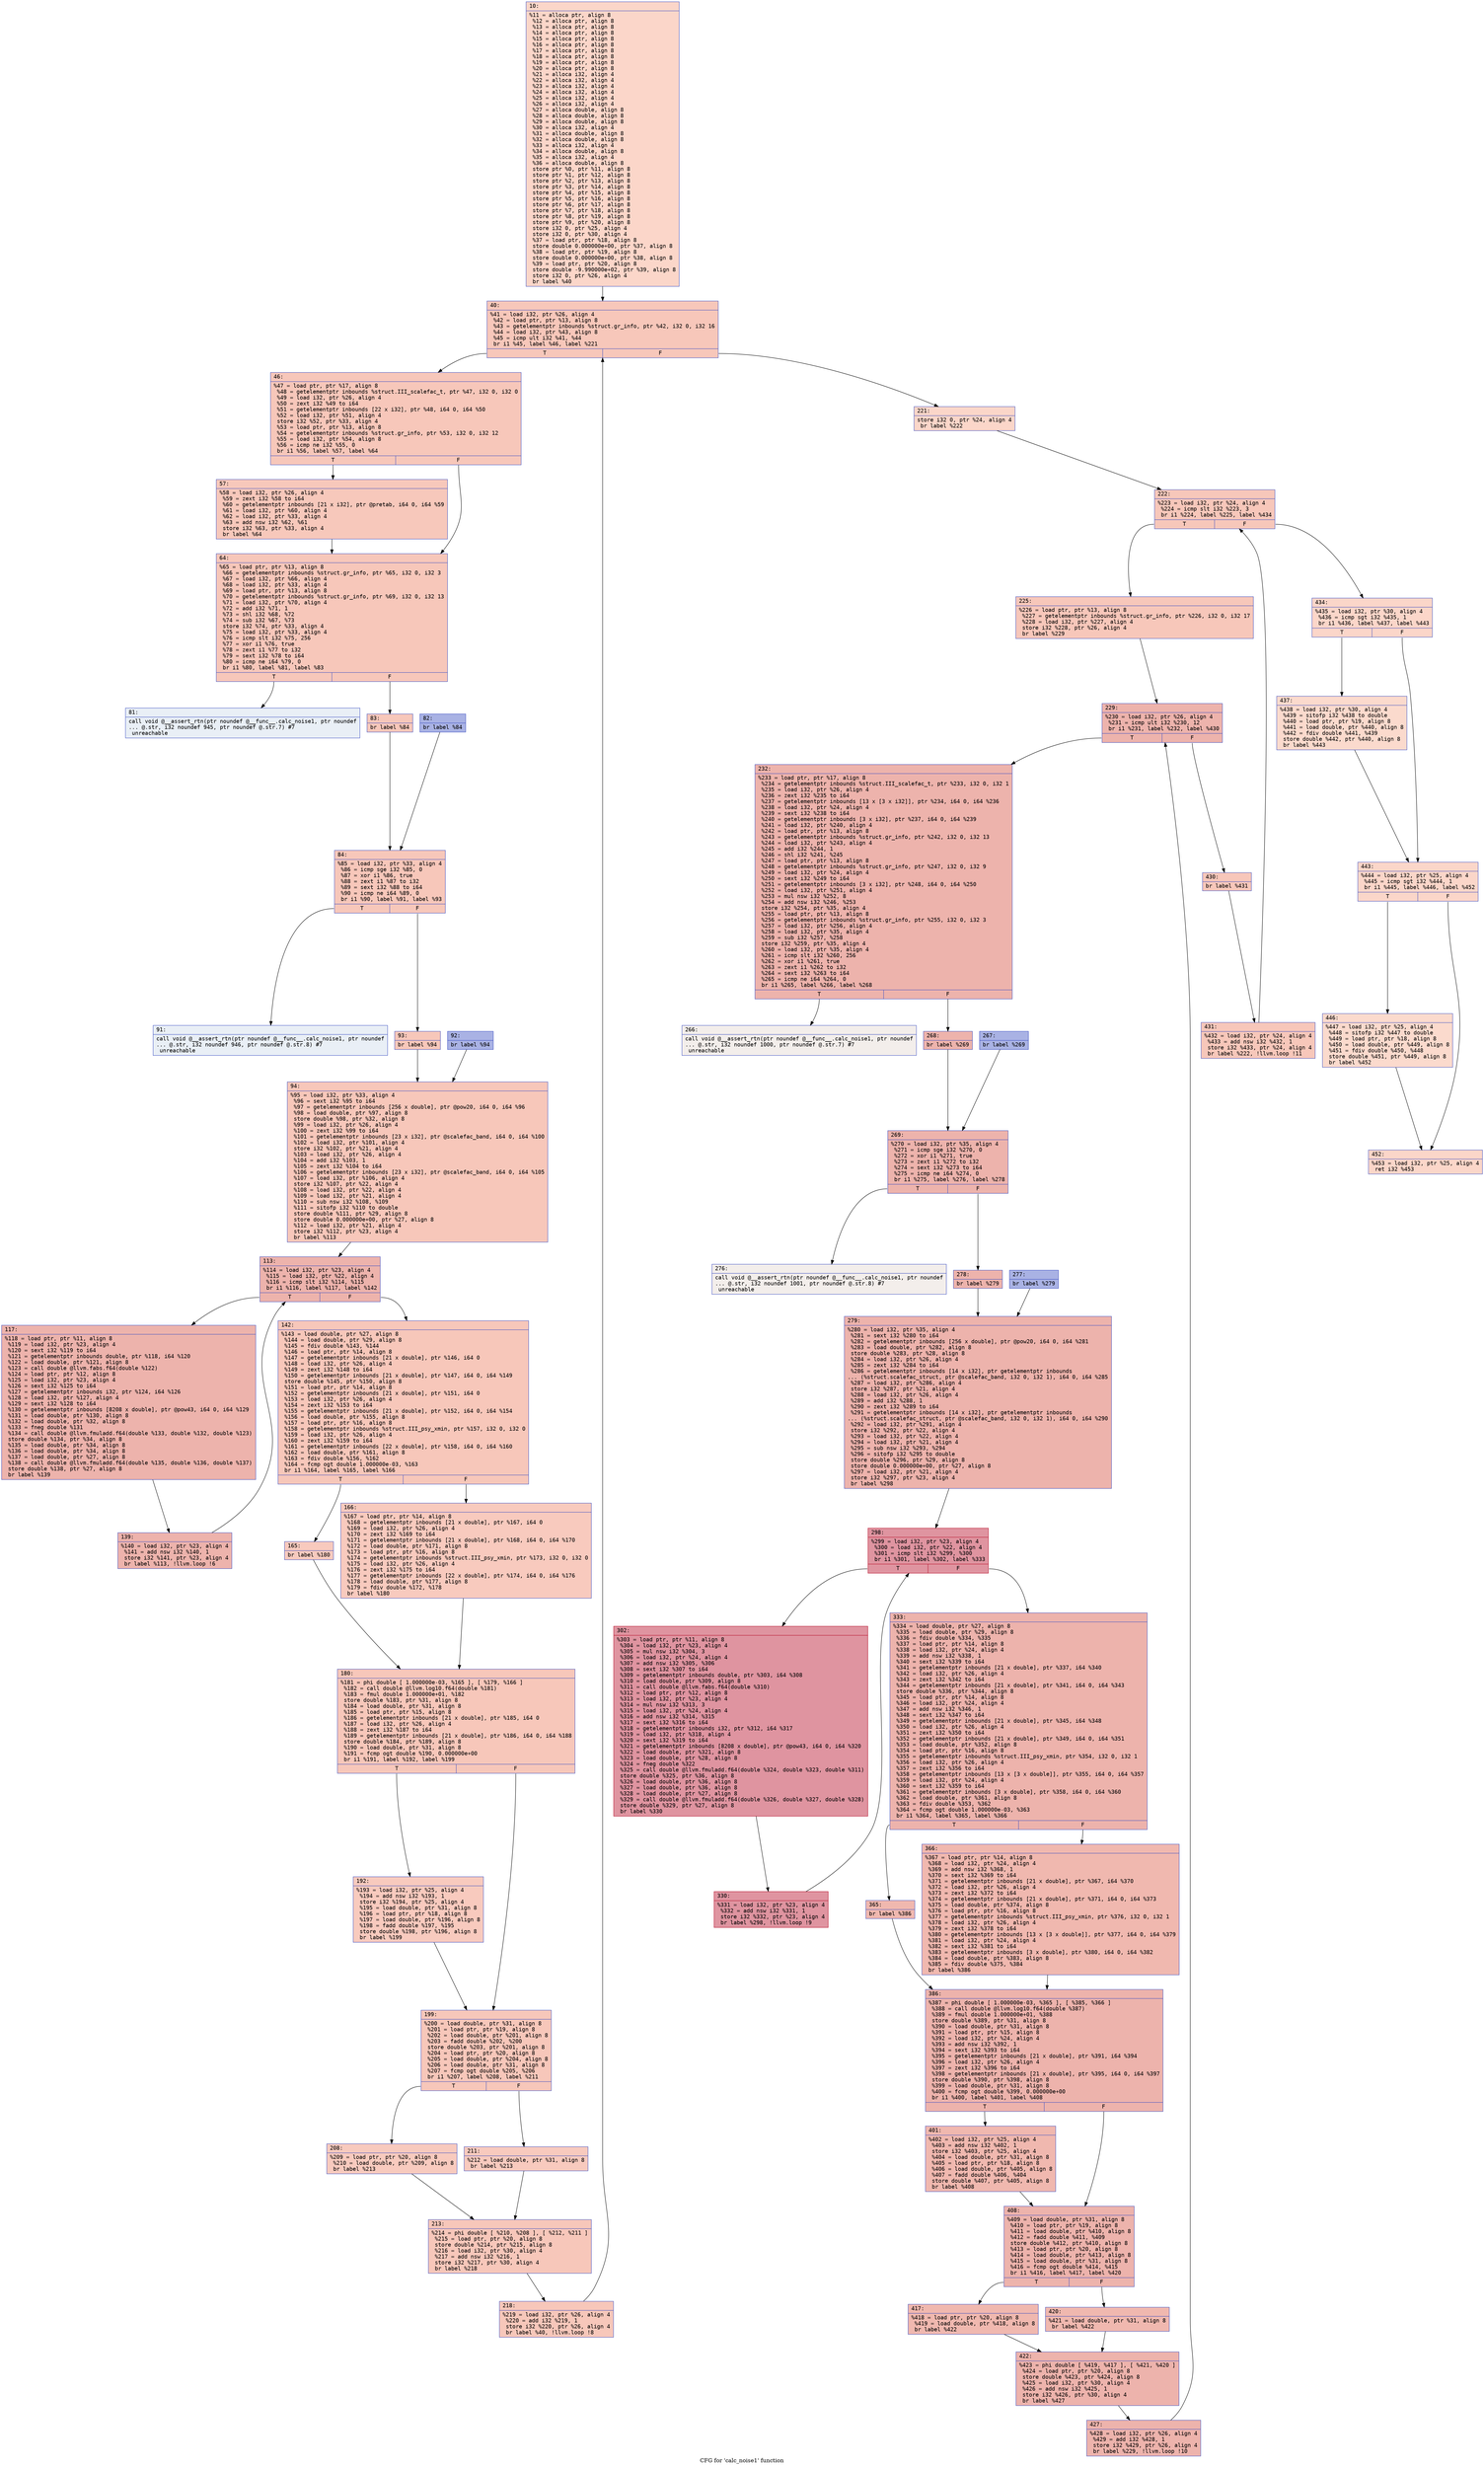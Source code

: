 digraph "CFG for 'calc_noise1' function" {
	label="CFG for 'calc_noise1' function";

	Node0x600000628050 [shape=record,color="#3d50c3ff", style=filled, fillcolor="#f6a38570" fontname="Courier",label="{10:\l|  %11 = alloca ptr, align 8\l  %12 = alloca ptr, align 8\l  %13 = alloca ptr, align 8\l  %14 = alloca ptr, align 8\l  %15 = alloca ptr, align 8\l  %16 = alloca ptr, align 8\l  %17 = alloca ptr, align 8\l  %18 = alloca ptr, align 8\l  %19 = alloca ptr, align 8\l  %20 = alloca ptr, align 8\l  %21 = alloca i32, align 4\l  %22 = alloca i32, align 4\l  %23 = alloca i32, align 4\l  %24 = alloca i32, align 4\l  %25 = alloca i32, align 4\l  %26 = alloca i32, align 4\l  %27 = alloca double, align 8\l  %28 = alloca double, align 8\l  %29 = alloca double, align 8\l  %30 = alloca i32, align 4\l  %31 = alloca double, align 8\l  %32 = alloca double, align 8\l  %33 = alloca i32, align 4\l  %34 = alloca double, align 8\l  %35 = alloca i32, align 4\l  %36 = alloca double, align 8\l  store ptr %0, ptr %11, align 8\l  store ptr %1, ptr %12, align 8\l  store ptr %2, ptr %13, align 8\l  store ptr %3, ptr %14, align 8\l  store ptr %4, ptr %15, align 8\l  store ptr %5, ptr %16, align 8\l  store ptr %6, ptr %17, align 8\l  store ptr %7, ptr %18, align 8\l  store ptr %8, ptr %19, align 8\l  store ptr %9, ptr %20, align 8\l  store i32 0, ptr %25, align 4\l  store i32 0, ptr %30, align 4\l  %37 = load ptr, ptr %18, align 8\l  store double 0.000000e+00, ptr %37, align 8\l  %38 = load ptr, ptr %19, align 8\l  store double 0.000000e+00, ptr %38, align 8\l  %39 = load ptr, ptr %20, align 8\l  store double -9.990000e+02, ptr %39, align 8\l  store i32 0, ptr %26, align 4\l  br label %40\l}"];
	Node0x600000628050 -> Node0x6000006280a0[tooltip="10 -> 40\nProbability 100.00%" ];
	Node0x6000006280a0 [shape=record,color="#3d50c3ff", style=filled, fillcolor="#ec7f6370" fontname="Courier",label="{40:\l|  %41 = load i32, ptr %26, align 4\l  %42 = load ptr, ptr %13, align 8\l  %43 = getelementptr inbounds %struct.gr_info, ptr %42, i32 0, i32 16\l  %44 = load i32, ptr %43, align 8\l  %45 = icmp ult i32 %41, %44\l  br i1 %45, label %46, label %221\l|{<s0>T|<s1>F}}"];
	Node0x6000006280a0:s0 -> Node0x6000006280f0[tooltip="40 -> 46\nProbability 96.88%" ];
	Node0x6000006280a0:s1 -> Node0x600000628870[tooltip="40 -> 221\nProbability 3.12%" ];
	Node0x6000006280f0 [shape=record,color="#3d50c3ff", style=filled, fillcolor="#ec7f6370" fontname="Courier",label="{46:\l|  %47 = load ptr, ptr %17, align 8\l  %48 = getelementptr inbounds %struct.III_scalefac_t, ptr %47, i32 0, i32 0\l  %49 = load i32, ptr %26, align 4\l  %50 = zext i32 %49 to i64\l  %51 = getelementptr inbounds [22 x i32], ptr %48, i64 0, i64 %50\l  %52 = load i32, ptr %51, align 4\l  store i32 %52, ptr %33, align 4\l  %53 = load ptr, ptr %13, align 8\l  %54 = getelementptr inbounds %struct.gr_info, ptr %53, i32 0, i32 12\l  %55 = load i32, ptr %54, align 8\l  %56 = icmp ne i32 %55, 0\l  br i1 %56, label %57, label %64\l|{<s0>T|<s1>F}}"];
	Node0x6000006280f0:s0 -> Node0x600000628140[tooltip="46 -> 57\nProbability 62.50%" ];
	Node0x6000006280f0:s1 -> Node0x600000628190[tooltip="46 -> 64\nProbability 37.50%" ];
	Node0x600000628140 [shape=record,color="#3d50c3ff", style=filled, fillcolor="#ed836670" fontname="Courier",label="{57:\l|  %58 = load i32, ptr %26, align 4\l  %59 = zext i32 %58 to i64\l  %60 = getelementptr inbounds [21 x i32], ptr @pretab, i64 0, i64 %59\l  %61 = load i32, ptr %60, align 4\l  %62 = load i32, ptr %33, align 4\l  %63 = add nsw i32 %62, %61\l  store i32 %63, ptr %33, align 4\l  br label %64\l}"];
	Node0x600000628140 -> Node0x600000628190[tooltip="57 -> 64\nProbability 100.00%" ];
	Node0x600000628190 [shape=record,color="#3d50c3ff", style=filled, fillcolor="#ec7f6370" fontname="Courier",label="{64:\l|  %65 = load ptr, ptr %13, align 8\l  %66 = getelementptr inbounds %struct.gr_info, ptr %65, i32 0, i32 3\l  %67 = load i32, ptr %66, align 4\l  %68 = load i32, ptr %33, align 4\l  %69 = load ptr, ptr %13, align 8\l  %70 = getelementptr inbounds %struct.gr_info, ptr %69, i32 0, i32 13\l  %71 = load i32, ptr %70, align 4\l  %72 = add i32 %71, 1\l  %73 = shl i32 %68, %72\l  %74 = sub i32 %67, %73\l  store i32 %74, ptr %33, align 4\l  %75 = load i32, ptr %33, align 4\l  %76 = icmp slt i32 %75, 256\l  %77 = xor i1 %76, true\l  %78 = zext i1 %77 to i32\l  %79 = sext i32 %78 to i64\l  %80 = icmp ne i64 %79, 0\l  br i1 %80, label %81, label %83\l|{<s0>T|<s1>F}}"];
	Node0x600000628190:s0 -> Node0x6000006281e0[tooltip="64 -> 81\nProbability 0.00%" ];
	Node0x600000628190:s1 -> Node0x600000628280[tooltip="64 -> 83\nProbability 100.00%" ];
	Node0x6000006281e0 [shape=record,color="#3d50c3ff", style=filled, fillcolor="#cedaeb70" fontname="Courier",label="{81:\l|  call void @__assert_rtn(ptr noundef @__func__.calc_noise1, ptr noundef\l... @.str, i32 noundef 945, ptr noundef @.str.7) #7\l  unreachable\l}"];
	Node0x600000628230 [shape=record,color="#3d50c3ff", style=filled, fillcolor="#3d50c370" fontname="Courier",label="{82:\l|  br label %84\l}"];
	Node0x600000628230 -> Node0x6000006282d0[tooltip="82 -> 84\nProbability 100.00%" ];
	Node0x600000628280 [shape=record,color="#3d50c3ff", style=filled, fillcolor="#ec7f6370" fontname="Courier",label="{83:\l|  br label %84\l}"];
	Node0x600000628280 -> Node0x6000006282d0[tooltip="83 -> 84\nProbability 100.00%" ];
	Node0x6000006282d0 [shape=record,color="#3d50c3ff", style=filled, fillcolor="#ec7f6370" fontname="Courier",label="{84:\l|  %85 = load i32, ptr %33, align 4\l  %86 = icmp sge i32 %85, 0\l  %87 = xor i1 %86, true\l  %88 = zext i1 %87 to i32\l  %89 = sext i32 %88 to i64\l  %90 = icmp ne i64 %89, 0\l  br i1 %90, label %91, label %93\l|{<s0>T|<s1>F}}"];
	Node0x6000006282d0:s0 -> Node0x600000628320[tooltip="84 -> 91\nProbability 0.00%" ];
	Node0x6000006282d0:s1 -> Node0x6000006283c0[tooltip="84 -> 93\nProbability 100.00%" ];
	Node0x600000628320 [shape=record,color="#3d50c3ff", style=filled, fillcolor="#cedaeb70" fontname="Courier",label="{91:\l|  call void @__assert_rtn(ptr noundef @__func__.calc_noise1, ptr noundef\l... @.str, i32 noundef 946, ptr noundef @.str.8) #7\l  unreachable\l}"];
	Node0x600000628370 [shape=record,color="#3d50c3ff", style=filled, fillcolor="#3d50c370" fontname="Courier",label="{92:\l|  br label %94\l}"];
	Node0x600000628370 -> Node0x600000628410[tooltip="92 -> 94\nProbability 100.00%" ];
	Node0x6000006283c0 [shape=record,color="#3d50c3ff", style=filled, fillcolor="#ec7f6370" fontname="Courier",label="{93:\l|  br label %94\l}"];
	Node0x6000006283c0 -> Node0x600000628410[tooltip="93 -> 94\nProbability 100.00%" ];
	Node0x600000628410 [shape=record,color="#3d50c3ff", style=filled, fillcolor="#ec7f6370" fontname="Courier",label="{94:\l|  %95 = load i32, ptr %33, align 4\l  %96 = sext i32 %95 to i64\l  %97 = getelementptr inbounds [256 x double], ptr @pow20, i64 0, i64 %96\l  %98 = load double, ptr %97, align 8\l  store double %98, ptr %32, align 8\l  %99 = load i32, ptr %26, align 4\l  %100 = zext i32 %99 to i64\l  %101 = getelementptr inbounds [23 x i32], ptr @scalefac_band, i64 0, i64 %100\l  %102 = load i32, ptr %101, align 4\l  store i32 %102, ptr %21, align 4\l  %103 = load i32, ptr %26, align 4\l  %104 = add i32 %103, 1\l  %105 = zext i32 %104 to i64\l  %106 = getelementptr inbounds [23 x i32], ptr @scalefac_band, i64 0, i64 %105\l  %107 = load i32, ptr %106, align 4\l  store i32 %107, ptr %22, align 4\l  %108 = load i32, ptr %22, align 4\l  %109 = load i32, ptr %21, align 4\l  %110 = sub nsw i32 %108, %109\l  %111 = sitofp i32 %110 to double\l  store double %111, ptr %29, align 8\l  store double 0.000000e+00, ptr %27, align 8\l  %112 = load i32, ptr %21, align 4\l  store i32 %112, ptr %23, align 4\l  br label %113\l}"];
	Node0x600000628410 -> Node0x600000628460[tooltip="94 -> 113\nProbability 100.00%" ];
	Node0x600000628460 [shape=record,color="#3d50c3ff", style=filled, fillcolor="#d6524470" fontname="Courier",label="{113:\l|  %114 = load i32, ptr %23, align 4\l  %115 = load i32, ptr %22, align 4\l  %116 = icmp slt i32 %114, %115\l  br i1 %116, label %117, label %142\l|{<s0>T|<s1>F}}"];
	Node0x600000628460:s0 -> Node0x6000006284b0[tooltip="113 -> 117\nProbability 96.88%" ];
	Node0x600000628460:s1 -> Node0x600000628550[tooltip="113 -> 142\nProbability 3.12%" ];
	Node0x6000006284b0 [shape=record,color="#3d50c3ff", style=filled, fillcolor="#d6524470" fontname="Courier",label="{117:\l|  %118 = load ptr, ptr %11, align 8\l  %119 = load i32, ptr %23, align 4\l  %120 = sext i32 %119 to i64\l  %121 = getelementptr inbounds double, ptr %118, i64 %120\l  %122 = load double, ptr %121, align 8\l  %123 = call double @llvm.fabs.f64(double %122)\l  %124 = load ptr, ptr %12, align 8\l  %125 = load i32, ptr %23, align 4\l  %126 = sext i32 %125 to i64\l  %127 = getelementptr inbounds i32, ptr %124, i64 %126\l  %128 = load i32, ptr %127, align 4\l  %129 = sext i32 %128 to i64\l  %130 = getelementptr inbounds [8208 x double], ptr @pow43, i64 0, i64 %129\l  %131 = load double, ptr %130, align 8\l  %132 = load double, ptr %32, align 8\l  %133 = fneg double %131\l  %134 = call double @llvm.fmuladd.f64(double %133, double %132, double %123)\l  store double %134, ptr %34, align 8\l  %135 = load double, ptr %34, align 8\l  %136 = load double, ptr %34, align 8\l  %137 = load double, ptr %27, align 8\l  %138 = call double @llvm.fmuladd.f64(double %135, double %136, double %137)\l  store double %138, ptr %27, align 8\l  br label %139\l}"];
	Node0x6000006284b0 -> Node0x600000628500[tooltip="117 -> 139\nProbability 100.00%" ];
	Node0x600000628500 [shape=record,color="#3d50c3ff", style=filled, fillcolor="#d6524470" fontname="Courier",label="{139:\l|  %140 = load i32, ptr %23, align 4\l  %141 = add nsw i32 %140, 1\l  store i32 %141, ptr %23, align 4\l  br label %113, !llvm.loop !6\l}"];
	Node0x600000628500 -> Node0x600000628460[tooltip="139 -> 113\nProbability 100.00%" ];
	Node0x600000628550 [shape=record,color="#3d50c3ff", style=filled, fillcolor="#ec7f6370" fontname="Courier",label="{142:\l|  %143 = load double, ptr %27, align 8\l  %144 = load double, ptr %29, align 8\l  %145 = fdiv double %143, %144\l  %146 = load ptr, ptr %14, align 8\l  %147 = getelementptr inbounds [21 x double], ptr %146, i64 0\l  %148 = load i32, ptr %26, align 4\l  %149 = zext i32 %148 to i64\l  %150 = getelementptr inbounds [21 x double], ptr %147, i64 0, i64 %149\l  store double %145, ptr %150, align 8\l  %151 = load ptr, ptr %14, align 8\l  %152 = getelementptr inbounds [21 x double], ptr %151, i64 0\l  %153 = load i32, ptr %26, align 4\l  %154 = zext i32 %153 to i64\l  %155 = getelementptr inbounds [21 x double], ptr %152, i64 0, i64 %154\l  %156 = load double, ptr %155, align 8\l  %157 = load ptr, ptr %16, align 8\l  %158 = getelementptr inbounds %struct.III_psy_xmin, ptr %157, i32 0, i32 0\l  %159 = load i32, ptr %26, align 4\l  %160 = zext i32 %159 to i64\l  %161 = getelementptr inbounds [22 x double], ptr %158, i64 0, i64 %160\l  %162 = load double, ptr %161, align 8\l  %163 = fdiv double %156, %162\l  %164 = fcmp ogt double 1.000000e-03, %163\l  br i1 %164, label %165, label %166\l|{<s0>T|<s1>F}}"];
	Node0x600000628550:s0 -> Node0x6000006285a0[tooltip="142 -> 165\nProbability 50.00%" ];
	Node0x600000628550:s1 -> Node0x6000006285f0[tooltip="142 -> 166\nProbability 50.00%" ];
	Node0x6000006285a0 [shape=record,color="#3d50c3ff", style=filled, fillcolor="#ef886b70" fontname="Courier",label="{165:\l|  br label %180\l}"];
	Node0x6000006285a0 -> Node0x600000628640[tooltip="165 -> 180\nProbability 100.00%" ];
	Node0x6000006285f0 [shape=record,color="#3d50c3ff", style=filled, fillcolor="#ef886b70" fontname="Courier",label="{166:\l|  %167 = load ptr, ptr %14, align 8\l  %168 = getelementptr inbounds [21 x double], ptr %167, i64 0\l  %169 = load i32, ptr %26, align 4\l  %170 = zext i32 %169 to i64\l  %171 = getelementptr inbounds [21 x double], ptr %168, i64 0, i64 %170\l  %172 = load double, ptr %171, align 8\l  %173 = load ptr, ptr %16, align 8\l  %174 = getelementptr inbounds %struct.III_psy_xmin, ptr %173, i32 0, i32 0\l  %175 = load i32, ptr %26, align 4\l  %176 = zext i32 %175 to i64\l  %177 = getelementptr inbounds [22 x double], ptr %174, i64 0, i64 %176\l  %178 = load double, ptr %177, align 8\l  %179 = fdiv double %172, %178\l  br label %180\l}"];
	Node0x6000006285f0 -> Node0x600000628640[tooltip="166 -> 180\nProbability 100.00%" ];
	Node0x600000628640 [shape=record,color="#3d50c3ff", style=filled, fillcolor="#ec7f6370" fontname="Courier",label="{180:\l|  %181 = phi double [ 1.000000e-03, %165 ], [ %179, %166 ]\l  %182 = call double @llvm.log10.f64(double %181)\l  %183 = fmul double 1.000000e+01, %182\l  store double %183, ptr %31, align 8\l  %184 = load double, ptr %31, align 8\l  %185 = load ptr, ptr %15, align 8\l  %186 = getelementptr inbounds [21 x double], ptr %185, i64 0\l  %187 = load i32, ptr %26, align 4\l  %188 = zext i32 %187 to i64\l  %189 = getelementptr inbounds [21 x double], ptr %186, i64 0, i64 %188\l  store double %184, ptr %189, align 8\l  %190 = load double, ptr %31, align 8\l  %191 = fcmp ogt double %190, 0.000000e+00\l  br i1 %191, label %192, label %199\l|{<s0>T|<s1>F}}"];
	Node0x600000628640:s0 -> Node0x600000628690[tooltip="180 -> 192\nProbability 50.00%" ];
	Node0x600000628640:s1 -> Node0x6000006286e0[tooltip="180 -> 199\nProbability 50.00%" ];
	Node0x600000628690 [shape=record,color="#3d50c3ff", style=filled, fillcolor="#ef886b70" fontname="Courier",label="{192:\l|  %193 = load i32, ptr %25, align 4\l  %194 = add nsw i32 %193, 1\l  store i32 %194, ptr %25, align 4\l  %195 = load double, ptr %31, align 8\l  %196 = load ptr, ptr %18, align 8\l  %197 = load double, ptr %196, align 8\l  %198 = fadd double %197, %195\l  store double %198, ptr %196, align 8\l  br label %199\l}"];
	Node0x600000628690 -> Node0x6000006286e0[tooltip="192 -> 199\nProbability 100.00%" ];
	Node0x6000006286e0 [shape=record,color="#3d50c3ff", style=filled, fillcolor="#ec7f6370" fontname="Courier",label="{199:\l|  %200 = load double, ptr %31, align 8\l  %201 = load ptr, ptr %19, align 8\l  %202 = load double, ptr %201, align 8\l  %203 = fadd double %202, %200\l  store double %203, ptr %201, align 8\l  %204 = load ptr, ptr %20, align 8\l  %205 = load double, ptr %204, align 8\l  %206 = load double, ptr %31, align 8\l  %207 = fcmp ogt double %205, %206\l  br i1 %207, label %208, label %211\l|{<s0>T|<s1>F}}"];
	Node0x6000006286e0:s0 -> Node0x600000628730[tooltip="199 -> 208\nProbability 50.00%" ];
	Node0x6000006286e0:s1 -> Node0x600000628780[tooltip="199 -> 211\nProbability 50.00%" ];
	Node0x600000628730 [shape=record,color="#3d50c3ff", style=filled, fillcolor="#ef886b70" fontname="Courier",label="{208:\l|  %209 = load ptr, ptr %20, align 8\l  %210 = load double, ptr %209, align 8\l  br label %213\l}"];
	Node0x600000628730 -> Node0x6000006287d0[tooltip="208 -> 213\nProbability 100.00%" ];
	Node0x600000628780 [shape=record,color="#3d50c3ff", style=filled, fillcolor="#ef886b70" fontname="Courier",label="{211:\l|  %212 = load double, ptr %31, align 8\l  br label %213\l}"];
	Node0x600000628780 -> Node0x6000006287d0[tooltip="211 -> 213\nProbability 100.00%" ];
	Node0x6000006287d0 [shape=record,color="#3d50c3ff", style=filled, fillcolor="#ec7f6370" fontname="Courier",label="{213:\l|  %214 = phi double [ %210, %208 ], [ %212, %211 ]\l  %215 = load ptr, ptr %20, align 8\l  store double %214, ptr %215, align 8\l  %216 = load i32, ptr %30, align 4\l  %217 = add nsw i32 %216, 1\l  store i32 %217, ptr %30, align 4\l  br label %218\l}"];
	Node0x6000006287d0 -> Node0x600000628820[tooltip="213 -> 218\nProbability 100.00%" ];
	Node0x600000628820 [shape=record,color="#3d50c3ff", style=filled, fillcolor="#ec7f6370" fontname="Courier",label="{218:\l|  %219 = load i32, ptr %26, align 4\l  %220 = add i32 %219, 1\l  store i32 %220, ptr %26, align 4\l  br label %40, !llvm.loop !8\l}"];
	Node0x600000628820 -> Node0x6000006280a0[tooltip="218 -> 40\nProbability 100.00%" ];
	Node0x600000628870 [shape=record,color="#3d50c3ff", style=filled, fillcolor="#f6a38570" fontname="Courier",label="{221:\l|  store i32 0, ptr %24, align 4\l  br label %222\l}"];
	Node0x600000628870 -> Node0x6000006288c0[tooltip="221 -> 222\nProbability 100.00%" ];
	Node0x6000006288c0 [shape=record,color="#3d50c3ff", style=filled, fillcolor="#ec7f6370" fontname="Courier",label="{222:\l|  %223 = load i32, ptr %24, align 4\l  %224 = icmp slt i32 %223, 3\l  br i1 %224, label %225, label %434\l|{<s0>T|<s1>F}}"];
	Node0x6000006288c0:s0 -> Node0x600000628910[tooltip="222 -> 225\nProbability 96.88%" ];
	Node0x6000006288c0:s1 -> Node0x600000629130[tooltip="222 -> 434\nProbability 3.12%" ];
	Node0x600000628910 [shape=record,color="#3d50c3ff", style=filled, fillcolor="#ec7f6370" fontname="Courier",label="{225:\l|  %226 = load ptr, ptr %13, align 8\l  %227 = getelementptr inbounds %struct.gr_info, ptr %226, i32 0, i32 17\l  %228 = load i32, ptr %227, align 4\l  store i32 %228, ptr %26, align 4\l  br label %229\l}"];
	Node0x600000628910 -> Node0x600000628960[tooltip="225 -> 229\nProbability 100.00%" ];
	Node0x600000628960 [shape=record,color="#3d50c3ff", style=filled, fillcolor="#d6524470" fontname="Courier",label="{229:\l|  %230 = load i32, ptr %26, align 4\l  %231 = icmp ult i32 %230, 12\l  br i1 %231, label %232, label %430\l|{<s0>T|<s1>F}}"];
	Node0x600000628960:s0 -> Node0x6000006289b0[tooltip="229 -> 232\nProbability 96.88%" ];
	Node0x600000628960:s1 -> Node0x600000629090[tooltip="229 -> 430\nProbability 3.12%" ];
	Node0x6000006289b0 [shape=record,color="#3d50c3ff", style=filled, fillcolor="#d6524470" fontname="Courier",label="{232:\l|  %233 = load ptr, ptr %17, align 8\l  %234 = getelementptr inbounds %struct.III_scalefac_t, ptr %233, i32 0, i32 1\l  %235 = load i32, ptr %26, align 4\l  %236 = zext i32 %235 to i64\l  %237 = getelementptr inbounds [13 x [3 x i32]], ptr %234, i64 0, i64 %236\l  %238 = load i32, ptr %24, align 4\l  %239 = sext i32 %238 to i64\l  %240 = getelementptr inbounds [3 x i32], ptr %237, i64 0, i64 %239\l  %241 = load i32, ptr %240, align 4\l  %242 = load ptr, ptr %13, align 8\l  %243 = getelementptr inbounds %struct.gr_info, ptr %242, i32 0, i32 13\l  %244 = load i32, ptr %243, align 4\l  %245 = add i32 %244, 1\l  %246 = shl i32 %241, %245\l  %247 = load ptr, ptr %13, align 8\l  %248 = getelementptr inbounds %struct.gr_info, ptr %247, i32 0, i32 9\l  %249 = load i32, ptr %24, align 4\l  %250 = sext i32 %249 to i64\l  %251 = getelementptr inbounds [3 x i32], ptr %248, i64 0, i64 %250\l  %252 = load i32, ptr %251, align 4\l  %253 = mul nsw i32 %252, 8\l  %254 = add nsw i32 %246, %253\l  store i32 %254, ptr %35, align 4\l  %255 = load ptr, ptr %13, align 8\l  %256 = getelementptr inbounds %struct.gr_info, ptr %255, i32 0, i32 3\l  %257 = load i32, ptr %256, align 4\l  %258 = load i32, ptr %35, align 4\l  %259 = sub i32 %257, %258\l  store i32 %259, ptr %35, align 4\l  %260 = load i32, ptr %35, align 4\l  %261 = icmp slt i32 %260, 256\l  %262 = xor i1 %261, true\l  %263 = zext i1 %262 to i32\l  %264 = sext i32 %263 to i64\l  %265 = icmp ne i64 %264, 0\l  br i1 %265, label %266, label %268\l|{<s0>T|<s1>F}}"];
	Node0x6000006289b0:s0 -> Node0x600000628a00[tooltip="232 -> 266\nProbability 0.00%" ];
	Node0x6000006289b0:s1 -> Node0x600000628aa0[tooltip="232 -> 268\nProbability 100.00%" ];
	Node0x600000628a00 [shape=record,color="#3d50c3ff", style=filled, fillcolor="#e5d8d170" fontname="Courier",label="{266:\l|  call void @__assert_rtn(ptr noundef @__func__.calc_noise1, ptr noundef\l... @.str, i32 noundef 1000, ptr noundef @.str.7) #7\l  unreachable\l}"];
	Node0x600000628a50 [shape=record,color="#3d50c3ff", style=filled, fillcolor="#3d50c370" fontname="Courier",label="{267:\l|  br label %269\l}"];
	Node0x600000628a50 -> Node0x600000628af0[tooltip="267 -> 269\nProbability 100.00%" ];
	Node0x600000628aa0 [shape=record,color="#3d50c3ff", style=filled, fillcolor="#d6524470" fontname="Courier",label="{268:\l|  br label %269\l}"];
	Node0x600000628aa0 -> Node0x600000628af0[tooltip="268 -> 269\nProbability 100.00%" ];
	Node0x600000628af0 [shape=record,color="#3d50c3ff", style=filled, fillcolor="#d6524470" fontname="Courier",label="{269:\l|  %270 = load i32, ptr %35, align 4\l  %271 = icmp sge i32 %270, 0\l  %272 = xor i1 %271, true\l  %273 = zext i1 %272 to i32\l  %274 = sext i32 %273 to i64\l  %275 = icmp ne i64 %274, 0\l  br i1 %275, label %276, label %278\l|{<s0>T|<s1>F}}"];
	Node0x600000628af0:s0 -> Node0x600000628b40[tooltip="269 -> 276\nProbability 0.00%" ];
	Node0x600000628af0:s1 -> Node0x600000628be0[tooltip="269 -> 278\nProbability 100.00%" ];
	Node0x600000628b40 [shape=record,color="#3d50c3ff", style=filled, fillcolor="#e5d8d170" fontname="Courier",label="{276:\l|  call void @__assert_rtn(ptr noundef @__func__.calc_noise1, ptr noundef\l... @.str, i32 noundef 1001, ptr noundef @.str.8) #7\l  unreachable\l}"];
	Node0x600000628b90 [shape=record,color="#3d50c3ff", style=filled, fillcolor="#3d50c370" fontname="Courier",label="{277:\l|  br label %279\l}"];
	Node0x600000628b90 -> Node0x600000628c30[tooltip="277 -> 279\nProbability 100.00%" ];
	Node0x600000628be0 [shape=record,color="#3d50c3ff", style=filled, fillcolor="#d6524470" fontname="Courier",label="{278:\l|  br label %279\l}"];
	Node0x600000628be0 -> Node0x600000628c30[tooltip="278 -> 279\nProbability 100.00%" ];
	Node0x600000628c30 [shape=record,color="#3d50c3ff", style=filled, fillcolor="#d6524470" fontname="Courier",label="{279:\l|  %280 = load i32, ptr %35, align 4\l  %281 = sext i32 %280 to i64\l  %282 = getelementptr inbounds [256 x double], ptr @pow20, i64 0, i64 %281\l  %283 = load double, ptr %282, align 8\l  store double %283, ptr %28, align 8\l  %284 = load i32, ptr %26, align 4\l  %285 = zext i32 %284 to i64\l  %286 = getelementptr inbounds [14 x i32], ptr getelementptr inbounds\l... (%struct.scalefac_struct, ptr @scalefac_band, i32 0, i32 1), i64 0, i64 %285\l  %287 = load i32, ptr %286, align 4\l  store i32 %287, ptr %21, align 4\l  %288 = load i32, ptr %26, align 4\l  %289 = add i32 %288, 1\l  %290 = zext i32 %289 to i64\l  %291 = getelementptr inbounds [14 x i32], ptr getelementptr inbounds\l... (%struct.scalefac_struct, ptr @scalefac_band, i32 0, i32 1), i64 0, i64 %290\l  %292 = load i32, ptr %291, align 4\l  store i32 %292, ptr %22, align 4\l  %293 = load i32, ptr %22, align 4\l  %294 = load i32, ptr %21, align 4\l  %295 = sub nsw i32 %293, %294\l  %296 = sitofp i32 %295 to double\l  store double %296, ptr %29, align 8\l  store double 0.000000e+00, ptr %27, align 8\l  %297 = load i32, ptr %21, align 4\l  store i32 %297, ptr %23, align 4\l  br label %298\l}"];
	Node0x600000628c30 -> Node0x600000628c80[tooltip="279 -> 298\nProbability 100.00%" ];
	Node0x600000628c80 [shape=record,color="#b70d28ff", style=filled, fillcolor="#b70d2870" fontname="Courier",label="{298:\l|  %299 = load i32, ptr %23, align 4\l  %300 = load i32, ptr %22, align 4\l  %301 = icmp slt i32 %299, %300\l  br i1 %301, label %302, label %333\l|{<s0>T|<s1>F}}"];
	Node0x600000628c80:s0 -> Node0x600000628cd0[tooltip="298 -> 302\nProbability 96.88%" ];
	Node0x600000628c80:s1 -> Node0x600000628d70[tooltip="298 -> 333\nProbability 3.12%" ];
	Node0x600000628cd0 [shape=record,color="#b70d28ff", style=filled, fillcolor="#b70d2870" fontname="Courier",label="{302:\l|  %303 = load ptr, ptr %11, align 8\l  %304 = load i32, ptr %23, align 4\l  %305 = mul nsw i32 %304, 3\l  %306 = load i32, ptr %24, align 4\l  %307 = add nsw i32 %305, %306\l  %308 = sext i32 %307 to i64\l  %309 = getelementptr inbounds double, ptr %303, i64 %308\l  %310 = load double, ptr %309, align 8\l  %311 = call double @llvm.fabs.f64(double %310)\l  %312 = load ptr, ptr %12, align 8\l  %313 = load i32, ptr %23, align 4\l  %314 = mul nsw i32 %313, 3\l  %315 = load i32, ptr %24, align 4\l  %316 = add nsw i32 %314, %315\l  %317 = sext i32 %316 to i64\l  %318 = getelementptr inbounds i32, ptr %312, i64 %317\l  %319 = load i32, ptr %318, align 4\l  %320 = sext i32 %319 to i64\l  %321 = getelementptr inbounds [8208 x double], ptr @pow43, i64 0, i64 %320\l  %322 = load double, ptr %321, align 8\l  %323 = load double, ptr %28, align 8\l  %324 = fneg double %322\l  %325 = call double @llvm.fmuladd.f64(double %324, double %323, double %311)\l  store double %325, ptr %36, align 8\l  %326 = load double, ptr %36, align 8\l  %327 = load double, ptr %36, align 8\l  %328 = load double, ptr %27, align 8\l  %329 = call double @llvm.fmuladd.f64(double %326, double %327, double %328)\l  store double %329, ptr %27, align 8\l  br label %330\l}"];
	Node0x600000628cd0 -> Node0x600000628d20[tooltip="302 -> 330\nProbability 100.00%" ];
	Node0x600000628d20 [shape=record,color="#b70d28ff", style=filled, fillcolor="#b70d2870" fontname="Courier",label="{330:\l|  %331 = load i32, ptr %23, align 4\l  %332 = add nsw i32 %331, 1\l  store i32 %332, ptr %23, align 4\l  br label %298, !llvm.loop !9\l}"];
	Node0x600000628d20 -> Node0x600000628c80[tooltip="330 -> 298\nProbability 100.00%" ];
	Node0x600000628d70 [shape=record,color="#3d50c3ff", style=filled, fillcolor="#d6524470" fontname="Courier",label="{333:\l|  %334 = load double, ptr %27, align 8\l  %335 = load double, ptr %29, align 8\l  %336 = fdiv double %334, %335\l  %337 = load ptr, ptr %14, align 8\l  %338 = load i32, ptr %24, align 4\l  %339 = add nsw i32 %338, 1\l  %340 = sext i32 %339 to i64\l  %341 = getelementptr inbounds [21 x double], ptr %337, i64 %340\l  %342 = load i32, ptr %26, align 4\l  %343 = zext i32 %342 to i64\l  %344 = getelementptr inbounds [21 x double], ptr %341, i64 0, i64 %343\l  store double %336, ptr %344, align 8\l  %345 = load ptr, ptr %14, align 8\l  %346 = load i32, ptr %24, align 4\l  %347 = add nsw i32 %346, 1\l  %348 = sext i32 %347 to i64\l  %349 = getelementptr inbounds [21 x double], ptr %345, i64 %348\l  %350 = load i32, ptr %26, align 4\l  %351 = zext i32 %350 to i64\l  %352 = getelementptr inbounds [21 x double], ptr %349, i64 0, i64 %351\l  %353 = load double, ptr %352, align 8\l  %354 = load ptr, ptr %16, align 8\l  %355 = getelementptr inbounds %struct.III_psy_xmin, ptr %354, i32 0, i32 1\l  %356 = load i32, ptr %26, align 4\l  %357 = zext i32 %356 to i64\l  %358 = getelementptr inbounds [13 x [3 x double]], ptr %355, i64 0, i64 %357\l  %359 = load i32, ptr %24, align 4\l  %360 = sext i32 %359 to i64\l  %361 = getelementptr inbounds [3 x double], ptr %358, i64 0, i64 %360\l  %362 = load double, ptr %361, align 8\l  %363 = fdiv double %353, %362\l  %364 = fcmp ogt double 1.000000e-03, %363\l  br i1 %364, label %365, label %366\l|{<s0>T|<s1>F}}"];
	Node0x600000628d70:s0 -> Node0x600000628dc0[tooltip="333 -> 365\nProbability 50.00%" ];
	Node0x600000628d70:s1 -> Node0x600000628e10[tooltip="333 -> 366\nProbability 50.00%" ];
	Node0x600000628dc0 [shape=record,color="#3d50c3ff", style=filled, fillcolor="#dc5d4a70" fontname="Courier",label="{365:\l|  br label %386\l}"];
	Node0x600000628dc0 -> Node0x600000628e60[tooltip="365 -> 386\nProbability 100.00%" ];
	Node0x600000628e10 [shape=record,color="#3d50c3ff", style=filled, fillcolor="#dc5d4a70" fontname="Courier",label="{366:\l|  %367 = load ptr, ptr %14, align 8\l  %368 = load i32, ptr %24, align 4\l  %369 = add nsw i32 %368, 1\l  %370 = sext i32 %369 to i64\l  %371 = getelementptr inbounds [21 x double], ptr %367, i64 %370\l  %372 = load i32, ptr %26, align 4\l  %373 = zext i32 %372 to i64\l  %374 = getelementptr inbounds [21 x double], ptr %371, i64 0, i64 %373\l  %375 = load double, ptr %374, align 8\l  %376 = load ptr, ptr %16, align 8\l  %377 = getelementptr inbounds %struct.III_psy_xmin, ptr %376, i32 0, i32 1\l  %378 = load i32, ptr %26, align 4\l  %379 = zext i32 %378 to i64\l  %380 = getelementptr inbounds [13 x [3 x double]], ptr %377, i64 0, i64 %379\l  %381 = load i32, ptr %24, align 4\l  %382 = sext i32 %381 to i64\l  %383 = getelementptr inbounds [3 x double], ptr %380, i64 0, i64 %382\l  %384 = load double, ptr %383, align 8\l  %385 = fdiv double %375, %384\l  br label %386\l}"];
	Node0x600000628e10 -> Node0x600000628e60[tooltip="366 -> 386\nProbability 100.00%" ];
	Node0x600000628e60 [shape=record,color="#3d50c3ff", style=filled, fillcolor="#d6524470" fontname="Courier",label="{386:\l|  %387 = phi double [ 1.000000e-03, %365 ], [ %385, %366 ]\l  %388 = call double @llvm.log10.f64(double %387)\l  %389 = fmul double 1.000000e+01, %388\l  store double %389, ptr %31, align 8\l  %390 = load double, ptr %31, align 8\l  %391 = load ptr, ptr %15, align 8\l  %392 = load i32, ptr %24, align 4\l  %393 = add nsw i32 %392, 1\l  %394 = sext i32 %393 to i64\l  %395 = getelementptr inbounds [21 x double], ptr %391, i64 %394\l  %396 = load i32, ptr %26, align 4\l  %397 = zext i32 %396 to i64\l  %398 = getelementptr inbounds [21 x double], ptr %395, i64 0, i64 %397\l  store double %390, ptr %398, align 8\l  %399 = load double, ptr %31, align 8\l  %400 = fcmp ogt double %399, 0.000000e+00\l  br i1 %400, label %401, label %408\l|{<s0>T|<s1>F}}"];
	Node0x600000628e60:s0 -> Node0x600000628eb0[tooltip="386 -> 401\nProbability 50.00%" ];
	Node0x600000628e60:s1 -> Node0x600000628f00[tooltip="386 -> 408\nProbability 50.00%" ];
	Node0x600000628eb0 [shape=record,color="#3d50c3ff", style=filled, fillcolor="#dc5d4a70" fontname="Courier",label="{401:\l|  %402 = load i32, ptr %25, align 4\l  %403 = add nsw i32 %402, 1\l  store i32 %403, ptr %25, align 4\l  %404 = load double, ptr %31, align 8\l  %405 = load ptr, ptr %18, align 8\l  %406 = load double, ptr %405, align 8\l  %407 = fadd double %406, %404\l  store double %407, ptr %405, align 8\l  br label %408\l}"];
	Node0x600000628eb0 -> Node0x600000628f00[tooltip="401 -> 408\nProbability 100.00%" ];
	Node0x600000628f00 [shape=record,color="#3d50c3ff", style=filled, fillcolor="#d6524470" fontname="Courier",label="{408:\l|  %409 = load double, ptr %31, align 8\l  %410 = load ptr, ptr %19, align 8\l  %411 = load double, ptr %410, align 8\l  %412 = fadd double %411, %409\l  store double %412, ptr %410, align 8\l  %413 = load ptr, ptr %20, align 8\l  %414 = load double, ptr %413, align 8\l  %415 = load double, ptr %31, align 8\l  %416 = fcmp ogt double %414, %415\l  br i1 %416, label %417, label %420\l|{<s0>T|<s1>F}}"];
	Node0x600000628f00:s0 -> Node0x600000628f50[tooltip="408 -> 417\nProbability 50.00%" ];
	Node0x600000628f00:s1 -> Node0x600000628fa0[tooltip="408 -> 420\nProbability 50.00%" ];
	Node0x600000628f50 [shape=record,color="#3d50c3ff", style=filled, fillcolor="#dc5d4a70" fontname="Courier",label="{417:\l|  %418 = load ptr, ptr %20, align 8\l  %419 = load double, ptr %418, align 8\l  br label %422\l}"];
	Node0x600000628f50 -> Node0x600000628ff0[tooltip="417 -> 422\nProbability 100.00%" ];
	Node0x600000628fa0 [shape=record,color="#3d50c3ff", style=filled, fillcolor="#dc5d4a70" fontname="Courier",label="{420:\l|  %421 = load double, ptr %31, align 8\l  br label %422\l}"];
	Node0x600000628fa0 -> Node0x600000628ff0[tooltip="420 -> 422\nProbability 100.00%" ];
	Node0x600000628ff0 [shape=record,color="#3d50c3ff", style=filled, fillcolor="#d6524470" fontname="Courier",label="{422:\l|  %423 = phi double [ %419, %417 ], [ %421, %420 ]\l  %424 = load ptr, ptr %20, align 8\l  store double %423, ptr %424, align 8\l  %425 = load i32, ptr %30, align 4\l  %426 = add nsw i32 %425, 1\l  store i32 %426, ptr %30, align 4\l  br label %427\l}"];
	Node0x600000628ff0 -> Node0x600000629040[tooltip="422 -> 427\nProbability 100.00%" ];
	Node0x600000629040 [shape=record,color="#3d50c3ff", style=filled, fillcolor="#d6524470" fontname="Courier",label="{427:\l|  %428 = load i32, ptr %26, align 4\l  %429 = add i32 %428, 1\l  store i32 %429, ptr %26, align 4\l  br label %229, !llvm.loop !10\l}"];
	Node0x600000629040 -> Node0x600000628960[tooltip="427 -> 229\nProbability 100.00%" ];
	Node0x600000629090 [shape=record,color="#3d50c3ff", style=filled, fillcolor="#ec7f6370" fontname="Courier",label="{430:\l|  br label %431\l}"];
	Node0x600000629090 -> Node0x6000006290e0[tooltip="430 -> 431\nProbability 100.00%" ];
	Node0x6000006290e0 [shape=record,color="#3d50c3ff", style=filled, fillcolor="#ec7f6370" fontname="Courier",label="{431:\l|  %432 = load i32, ptr %24, align 4\l  %433 = add nsw i32 %432, 1\l  store i32 %433, ptr %24, align 4\l  br label %222, !llvm.loop !11\l}"];
	Node0x6000006290e0 -> Node0x6000006288c0[tooltip="431 -> 222\nProbability 100.00%" ];
	Node0x600000629130 [shape=record,color="#3d50c3ff", style=filled, fillcolor="#f6a38570" fontname="Courier",label="{434:\l|  %435 = load i32, ptr %30, align 4\l  %436 = icmp sgt i32 %435, 1\l  br i1 %436, label %437, label %443\l|{<s0>T|<s1>F}}"];
	Node0x600000629130:s0 -> Node0x600000629180[tooltip="434 -> 437\nProbability 50.00%" ];
	Node0x600000629130:s1 -> Node0x6000006291d0[tooltip="434 -> 443\nProbability 50.00%" ];
	Node0x600000629180 [shape=record,color="#3d50c3ff", style=filled, fillcolor="#f7ac8e70" fontname="Courier",label="{437:\l|  %438 = load i32, ptr %30, align 4\l  %439 = sitofp i32 %438 to double\l  %440 = load ptr, ptr %19, align 8\l  %441 = load double, ptr %440, align 8\l  %442 = fdiv double %441, %439\l  store double %442, ptr %440, align 8\l  br label %443\l}"];
	Node0x600000629180 -> Node0x6000006291d0[tooltip="437 -> 443\nProbability 100.00%" ];
	Node0x6000006291d0 [shape=record,color="#3d50c3ff", style=filled, fillcolor="#f6a38570" fontname="Courier",label="{443:\l|  %444 = load i32, ptr %25, align 4\l  %445 = icmp sgt i32 %444, 1\l  br i1 %445, label %446, label %452\l|{<s0>T|<s1>F}}"];
	Node0x6000006291d0:s0 -> Node0x600000629220[tooltip="443 -> 446\nProbability 50.00%" ];
	Node0x6000006291d0:s1 -> Node0x600000629270[tooltip="443 -> 452\nProbability 50.00%" ];
	Node0x600000629220 [shape=record,color="#3d50c3ff", style=filled, fillcolor="#f7ac8e70" fontname="Courier",label="{446:\l|  %447 = load i32, ptr %25, align 4\l  %448 = sitofp i32 %447 to double\l  %449 = load ptr, ptr %18, align 8\l  %450 = load double, ptr %449, align 8\l  %451 = fdiv double %450, %448\l  store double %451, ptr %449, align 8\l  br label %452\l}"];
	Node0x600000629220 -> Node0x600000629270[tooltip="446 -> 452\nProbability 100.00%" ];
	Node0x600000629270 [shape=record,color="#3d50c3ff", style=filled, fillcolor="#f6a38570" fontname="Courier",label="{452:\l|  %453 = load i32, ptr %25, align 4\l  ret i32 %453\l}"];
}
